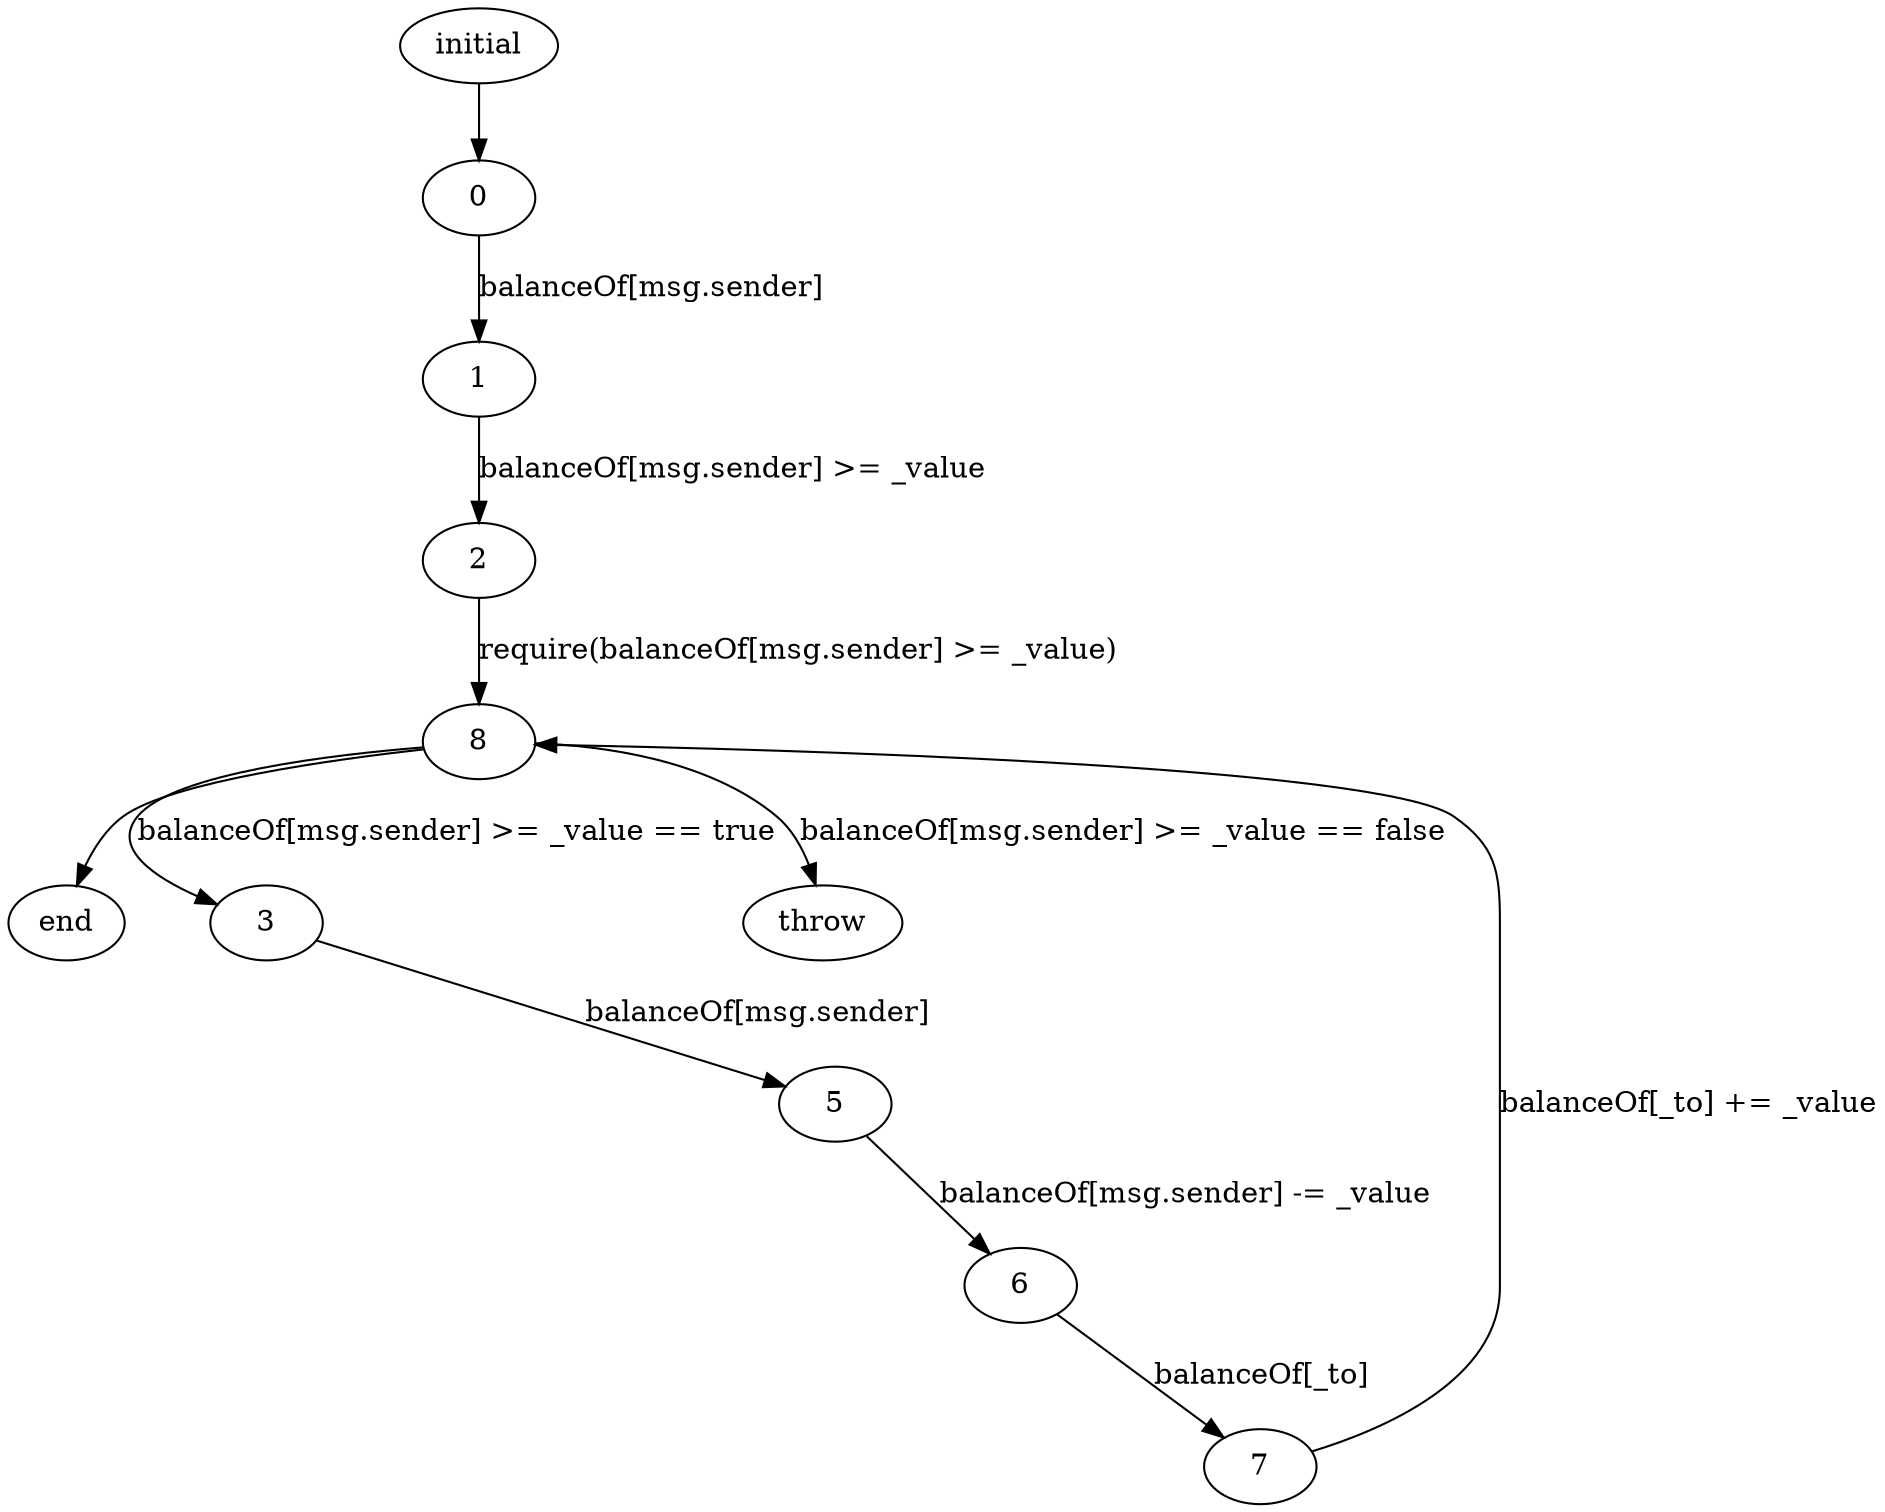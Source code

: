 digraph transfer1{
initial -> "0";
"8" -> end;"0" -> "1" [label = "balanceOf[msg.sender]"];
"1" -> "2" [label = "balanceOf[msg.sender] >= _value"];
"3" -> "5" [label = "balanceOf[msg.sender]"];
"5" -> "6" [label = "balanceOf[msg.sender] -= _value"];
"6" -> "7" [label = "balanceOf[_to]"];
"7" -> "8" [label = "balanceOf[_to] += _value"];
"8" -> throw [label = "balanceOf[msg.sender] >= _value == false"];
"2" -> "8" [label = "require(balanceOf[msg.sender] >= _value)"];
"8" -> "3" [label = "balanceOf[msg.sender] >= _value == true"];

}
